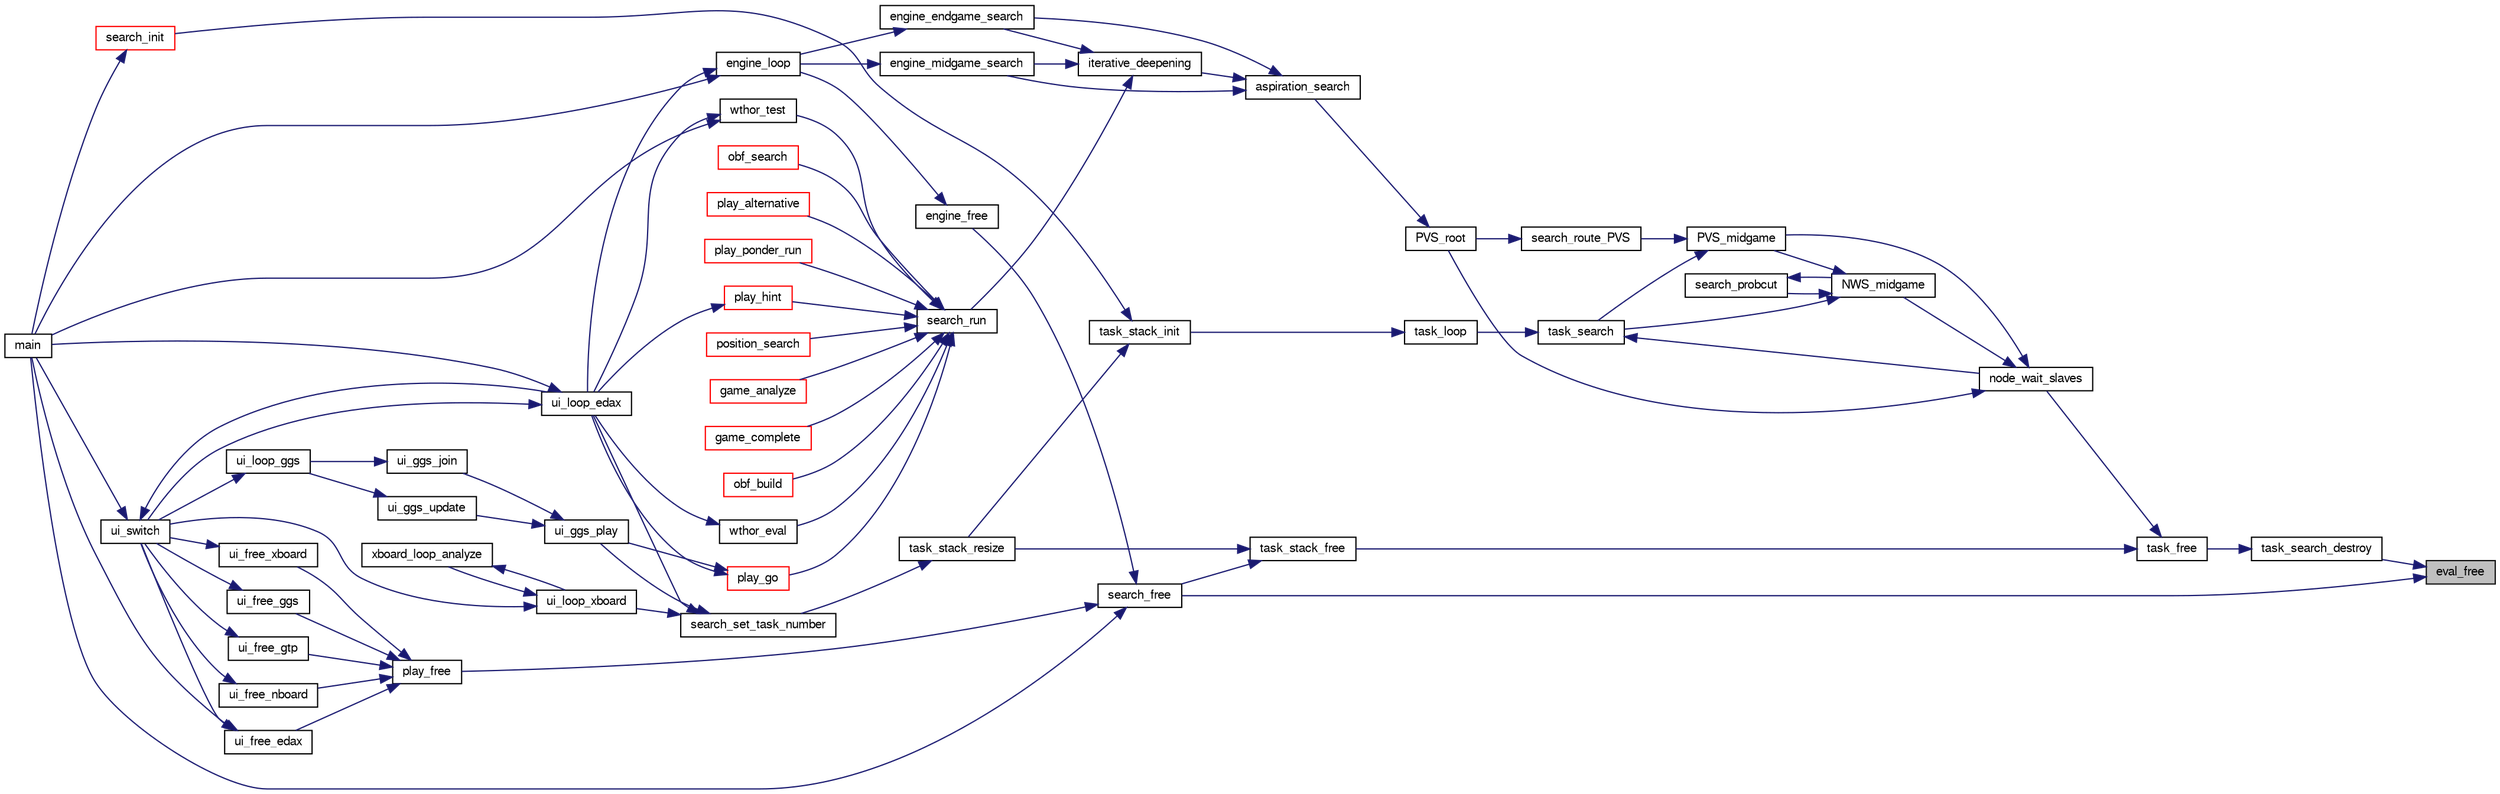 digraph "eval_free"
{
 // LATEX_PDF_SIZE
  bgcolor="transparent";
  edge [fontname="FreeSans",fontsize="10",labelfontname="FreeSans",labelfontsize="10"];
  node [fontname="FreeSans",fontsize="10",shape=record];
  rankdir="RL";
  Node1 [label="eval_free",height=0.2,width=0.4,color="black", fillcolor="grey75", style="filled", fontcolor="black",tooltip="Free resources used by the evaluation function."];
  Node1 -> Node2 [dir="back",color="midnightblue",fontsize="10",style="solid",fontname="FreeSans"];
  Node2 [label="search_free",height=0.2,width=0.4,color="black",URL="$search_8c.html#a40c54ba43b59f852d5a56836c1a1005f",tooltip="Free the search allocated ressource."];
  Node2 -> Node3 [dir="back",color="midnightblue",fontsize="10",style="solid",fontname="FreeSans"];
  Node3 [label="engine_free",height=0.2,width=0.4,color="black",URL="$cassio_8c.html#ace9b54892acd610b69834a7c93c182de",tooltip="free resources allocated"];
  Node3 -> Node4 [dir="back",color="midnightblue",fontsize="10",style="solid",fontname="FreeSans"];
  Node4 [label="engine_loop",height=0.2,width=0.4,color="black",URL="$cassio_8c.html#a3c5b977358cdb105de103ac2c2829f01",tooltip="Loop event."];
  Node4 -> Node5 [dir="back",color="midnightblue",fontsize="10",style="solid",fontname="FreeSans"];
  Node5 [label="main",height=0.2,width=0.4,color="black",URL="$main_8c.html#a3c04138a5bfe5d72780bb7e82a18e627",tooltip="edax main function."];
  Node4 -> Node6 [dir="back",color="midnightblue",fontsize="10",style="solid",fontname="FreeSans"];
  Node6 [label="ui_loop_edax",height=0.2,width=0.4,color="black",URL="$edax_8c.html#a2354b96c7688bae32bedb6203d672f50",tooltip="Loop event."];
  Node6 -> Node5 [dir="back",color="midnightblue",fontsize="10",style="solid",fontname="FreeSans"];
  Node6 -> Node7 [dir="back",color="midnightblue",fontsize="10",style="solid",fontname="FreeSans"];
  Node7 [label="ui_switch",height=0.2,width=0.4,color="black",URL="$ui_8c.html#a4234d6b0fd690186ef0ec2fc2eba2d4d",tooltip="Switch between different User Interface."];
  Node7 -> Node5 [dir="back",color="midnightblue",fontsize="10",style="solid",fontname="FreeSans"];
  Node7 -> Node6 [dir="back",color="midnightblue",fontsize="10",style="solid",fontname="FreeSans"];
  Node2 -> Node5 [dir="back",color="midnightblue",fontsize="10",style="solid",fontname="FreeSans"];
  Node2 -> Node8 [dir="back",color="midnightblue",fontsize="10",style="solid",fontname="FreeSans"];
  Node8 [label="play_free",height=0.2,width=0.4,color="black",URL="$play_8c.html#afca3ade928d05cca88124f7b11aee4ab",tooltip="Free resources."];
  Node8 -> Node9 [dir="back",color="midnightblue",fontsize="10",style="solid",fontname="FreeSans"];
  Node9 [label="ui_free_edax",height=0.2,width=0.4,color="black",URL="$edax_8c.html#a8a6bd7ee8b36a8c5a43c6caccbfee76d",tooltip="free resources used by edax protocol."];
  Node9 -> Node5 [dir="back",color="midnightblue",fontsize="10",style="solid",fontname="FreeSans"];
  Node9 -> Node7 [dir="back",color="midnightblue",fontsize="10",style="solid",fontname="FreeSans"];
  Node8 -> Node10 [dir="back",color="midnightblue",fontsize="10",style="solid",fontname="FreeSans"];
  Node10 [label="ui_free_ggs",height=0.2,width=0.4,color="black",URL="$ggs_8c.html#a11a93d97dfbb2f94da3ca253f9f6ad37",tooltip="ui_free_ggs"];
  Node10 -> Node7 [dir="back",color="midnightblue",fontsize="10",style="solid",fontname="FreeSans"];
  Node8 -> Node11 [dir="back",color="midnightblue",fontsize="10",style="solid",fontname="FreeSans"];
  Node11 [label="ui_free_gtp",height=0.2,width=0.4,color="black",URL="$gtp_8c.html#afd9cfc8bbddb89ce7ad447c4fc3a70f9",tooltip="free resources used by edax protocol"];
  Node11 -> Node7 [dir="back",color="midnightblue",fontsize="10",style="solid",fontname="FreeSans"];
  Node8 -> Node12 [dir="back",color="midnightblue",fontsize="10",style="solid",fontname="FreeSans"];
  Node12 [label="ui_free_nboard",height=0.2,width=0.4,color="black",URL="$nboard_8c.html#afb0065ce4534f228a398a6fbbe9fc10c",tooltip="free resources used by edax protocol"];
  Node12 -> Node7 [dir="back",color="midnightblue",fontsize="10",style="solid",fontname="FreeSans"];
  Node8 -> Node13 [dir="back",color="midnightblue",fontsize="10",style="solid",fontname="FreeSans"];
  Node13 [label="ui_free_xboard",height=0.2,width=0.4,color="black",URL="$ui_8h.html#a0e17e7032e6f7e58e8fe9ae0ca0343da",tooltip="free resources used by xboard protocol."];
  Node13 -> Node7 [dir="back",color="midnightblue",fontsize="10",style="solid",fontname="FreeSans"];
  Node1 -> Node14 [dir="back",color="midnightblue",fontsize="10",style="solid",fontname="FreeSans"];
  Node14 [label="task_search_destroy",height=0.2,width=0.4,color="black",URL="$ybwc_8c.html#aeb7bd64f0f200af48220e3dc4fc4c168",tooltip="Free a search structure of a task."];
  Node14 -> Node15 [dir="back",color="midnightblue",fontsize="10",style="solid",fontname="FreeSans"];
  Node15 [label="task_free",height=0.2,width=0.4,color="black",URL="$ybwc_8c.html#a7ac944c5b45b2c8870c2eea4d4a140bb",tooltip="Free resources used by a task."];
  Node15 -> Node16 [dir="back",color="midnightblue",fontsize="10",style="solid",fontname="FreeSans"];
  Node16 [label="node_wait_slaves",height=0.2,width=0.4,color="black",URL="$ybwc_8c.html#a6cab65bf7dade2f8653a2e3276b89c78",tooltip="Wait for slaves termination."];
  Node16 -> Node17 [dir="back",color="midnightblue",fontsize="10",style="solid",fontname="FreeSans"];
  Node17 [label="NWS_midgame",height=0.2,width=0.4,color="black",URL="$midgame_8c.html#a124e89d53abb00ee28a9f3135b5682dc",tooltip="Evaluate a midgame position with a Null Window Search algorithm."];
  Node17 -> Node18 [dir="back",color="midnightblue",fontsize="10",style="solid",fontname="FreeSans"];
  Node18 [label="PVS_midgame",height=0.2,width=0.4,color="black",URL="$midgame_8c.html#a356424012da8237d13afb64450c0fb33",tooltip="Evaluate a position with a deep Principal Variation Search algorithm."];
  Node18 -> Node19 [dir="back",color="midnightblue",fontsize="10",style="solid",fontname="FreeSans"];
  Node19 [label="search_route_PVS",height=0.2,width=0.4,color="black",URL="$root_8c.html#ab2e5830644a88819b823d90fd9878d4d",tooltip="Reroute the PVS between midgame,endgame or terminal PVS."];
  Node19 -> Node20 [dir="back",color="midnightblue",fontsize="10",style="solid",fontname="FreeSans"];
  Node20 [label="PVS_root",height=0.2,width=0.4,color="black",URL="$root_8c.html#a1367650ce57b9632f862da187074edb7",tooltip="Principal Variation Search algorithm at the root of the tree."];
  Node20 -> Node21 [dir="back",color="midnightblue",fontsize="10",style="solid",fontname="FreeSans"];
  Node21 [label="aspiration_search",height=0.2,width=0.4,color="black",URL="$root_8c.html#ad7e7acc5e26be0248b45eff34678ee3b",tooltip="Aspiration window."];
  Node21 -> Node22 [dir="back",color="midnightblue",fontsize="10",style="solid",fontname="FreeSans"];
  Node22 [label="engine_endgame_search",height=0.2,width=0.4,color="black",URL="$cassio_8c.html#a59118e647ced4f05560b431b30ad73b9",tooltip="Endgame search."];
  Node22 -> Node4 [dir="back",color="midnightblue",fontsize="10",style="solid",fontname="FreeSans"];
  Node21 -> Node23 [dir="back",color="midnightblue",fontsize="10",style="solid",fontname="FreeSans"];
  Node23 [label="engine_midgame_search",height=0.2,width=0.4,color="black",URL="$cassio_8c.html#a71ebe2bfb187238a48c94edd82cb3024",tooltip="Midgame search."];
  Node23 -> Node4 [dir="back",color="midnightblue",fontsize="10",style="solid",fontname="FreeSans"];
  Node21 -> Node24 [dir="back",color="midnightblue",fontsize="10",style="solid",fontname="FreeSans"];
  Node24 [label="iterative_deepening",height=0.2,width=0.4,color="black",URL="$root_8c.html#a0e77250a21e5f5d70917a5356c22f5f3",tooltip="Iterative deepening."];
  Node24 -> Node22 [dir="back",color="midnightblue",fontsize="10",style="solid",fontname="FreeSans"];
  Node24 -> Node23 [dir="back",color="midnightblue",fontsize="10",style="solid",fontname="FreeSans"];
  Node24 -> Node25 [dir="back",color="midnightblue",fontsize="10",style="solid",fontname="FreeSans"];
  Node25 [label="search_run",height=0.2,width=0.4,color="black",URL="$root_8c.html#ae8b727693fc7a90e504bd8abec158c84",tooltip="Search the bestmove of a given board."];
  Node25 -> Node26 [dir="back",color="midnightblue",fontsize="10",style="solid",fontname="FreeSans"];
  Node26 [label="game_analyze",height=0.2,width=0.4,color="red",URL="$game_8c.html#a17775ff0efa3d8592bed935dedb31a45",tooltip="Analyze an endgame."];
  Node25 -> Node30 [dir="back",color="midnightblue",fontsize="10",style="solid",fontname="FreeSans"];
  Node30 [label="game_complete",height=0.2,width=0.4,color="red",URL="$game_8c.html#a2478745958cb21430866a4ea503274df",tooltip="Terminate an unfinished game."];
  Node25 -> Node32 [dir="back",color="midnightblue",fontsize="10",style="solid",fontname="FreeSans"];
  Node32 [label="obf_build",height=0.2,width=0.4,color="red",URL="$obftest_8c.html#a6ed0f135c4cf4021e18eb1a965a72bfa",tooltip="Build an OBF structure."];
  Node25 -> Node34 [dir="back",color="midnightblue",fontsize="10",style="solid",fontname="FreeSans"];
  Node34 [label="obf_search",height=0.2,width=0.4,color="red",URL="$obftest_8c.html#ab9783a5ca8dc9d2b69ed9ae61945bbfb",tooltip="Analyze an OBF structure."];
  Node25 -> Node37 [dir="back",color="midnightblue",fontsize="10",style="solid",fontname="FreeSans"];
  Node37 [label="play_alternative",height=0.2,width=0.4,color="red",URL="$play_8c.html#ab220e1e3acf69015cd2e2b32abbdbaae",tooltip="Seek for the best alternative move."];
  Node25 -> Node39 [dir="back",color="midnightblue",fontsize="10",style="solid",fontname="FreeSans"];
  Node39 [label="play_go",height=0.2,width=0.4,color="red",URL="$play_8c.html#aeba64a0b6660a04cff93da447da3f746",tooltip="Start thinking."];
  Node39 -> Node40 [dir="back",color="midnightblue",fontsize="10",style="solid",fontname="FreeSans"];
  Node40 [label="ui_ggs_play",height=0.2,width=0.4,color="black",URL="$ggs_8c.html#a55704d516945d0fc38a4aae02fca1bfe",tooltip="ui_ggs_play"];
  Node40 -> Node41 [dir="back",color="midnightblue",fontsize="10",style="solid",fontname="FreeSans"];
  Node41 [label="ui_ggs_join",height=0.2,width=0.4,color="black",URL="$ggs_8c.html#afc8b9c7d5dd5c68bdabac6790ff83aff",tooltip="ui_ggs_join"];
  Node41 -> Node42 [dir="back",color="midnightblue",fontsize="10",style="solid",fontname="FreeSans"];
  Node42 [label="ui_loop_ggs",height=0.2,width=0.4,color="black",URL="$ggs_8c.html#a245d5c8f964506584b8d505c7305eb94",tooltip="ui_loop_ggs"];
  Node42 -> Node7 [dir="back",color="midnightblue",fontsize="10",style="solid",fontname="FreeSans"];
  Node40 -> Node43 [dir="back",color="midnightblue",fontsize="10",style="solid",fontname="FreeSans"];
  Node43 [label="ui_ggs_update",height=0.2,width=0.4,color="black",URL="$ggs_8c.html#add208abcf5430b768477f3ea02a2b139",tooltip="ui_ggs_update"];
  Node43 -> Node42 [dir="back",color="midnightblue",fontsize="10",style="solid",fontname="FreeSans"];
  Node39 -> Node6 [dir="back",color="midnightblue",fontsize="10",style="solid",fontname="FreeSans"];
  Node25 -> Node49 [dir="back",color="midnightblue",fontsize="10",style="solid",fontname="FreeSans"];
  Node49 [label="play_hint",height=0.2,width=0.4,color="red",URL="$play_8c.html#a331a1824215c3c7be0241fe0e2d4da57",tooltip="Start thinking."];
  Node49 -> Node6 [dir="back",color="midnightblue",fontsize="10",style="solid",fontname="FreeSans"];
  Node25 -> Node50 [dir="back",color="midnightblue",fontsize="10",style="solid",fontname="FreeSans"];
  Node50 [label="play_ponder_run",height=0.2,width=0.4,color="red",URL="$play_8c.html#a6a826d8e8634b46e269daeed05de785c",tooltip="do ponderation."];
  Node25 -> Node54 [dir="back",color="midnightblue",fontsize="10",style="solid",fontname="FreeSans"];
  Node54 [label="position_search",height=0.2,width=0.4,color="red",URL="$book_8c.html#ad3b2686173649c214c8349e5e3da0aca",tooltip="Evaluate a position."];
  Node25 -> Node79 [dir="back",color="midnightblue",fontsize="10",style="solid",fontname="FreeSans"];
  Node79 [label="wthor_eval",height=0.2,width=0.4,color="black",URL="$base_8c.html#a86b72b1d7f3ee47ec62cbb618546ec70",tooltip="Test Eval with a wthor base."];
  Node79 -> Node6 [dir="back",color="midnightblue",fontsize="10",style="solid",fontname="FreeSans"];
  Node25 -> Node29 [dir="back",color="midnightblue",fontsize="10",style="solid",fontname="FreeSans"];
  Node29 [label="wthor_test",height=0.2,width=0.4,color="black",URL="$base_8c.html#acd4aaf9717e79148da6c763b1c022016",tooltip="Test Search with a wthor base."];
  Node29 -> Node5 [dir="back",color="midnightblue",fontsize="10",style="solid",fontname="FreeSans"];
  Node29 -> Node6 [dir="back",color="midnightblue",fontsize="10",style="solid",fontname="FreeSans"];
  Node18 -> Node80 [dir="back",color="midnightblue",fontsize="10",style="solid",fontname="FreeSans"];
  Node80 [label="task_search",height=0.2,width=0.4,color="black",URL="$ybwc_8c.html#aaa4fc1461e78cd5569318f9e19399e50",tooltip="A parallel search within a Task structure."];
  Node80 -> Node16 [dir="back",color="midnightblue",fontsize="10",style="solid",fontname="FreeSans"];
  Node80 -> Node81 [dir="back",color="midnightblue",fontsize="10",style="solid",fontname="FreeSans"];
  Node81 [label="task_loop",height=0.2,width=0.4,color="black",URL="$ybwc_8c.html#a6b16943d9461c507b37a3228768e840d",tooltip="The main loop runned by a task."];
  Node81 -> Node82 [dir="back",color="midnightblue",fontsize="10",style="solid",fontname="FreeSans"];
  Node82 [label="task_stack_init",height=0.2,width=0.4,color="black",URL="$ybwc_8c.html#a9cb14f779a1d8a9e62b7f7acdbd0eebe",tooltip="Initialize the stack of tasks."];
  Node82 -> Node83 [dir="back",color="midnightblue",fontsize="10",style="solid",fontname="FreeSans"];
  Node83 [label="search_init",height=0.2,width=0.4,color="red",URL="$search_8c.html#a1b7d29da171f6927ea8212ee768f37c9",tooltip="Init the main search."];
  Node83 -> Node5 [dir="back",color="midnightblue",fontsize="10",style="solid",fontname="FreeSans"];
  Node82 -> Node87 [dir="back",color="midnightblue",fontsize="10",style="solid",fontname="FreeSans"];
  Node87 [label="task_stack_resize",height=0.2,width=0.4,color="black",URL="$ybwc_8c.html#a95a724079314f7b0fa62a0d83ad74541",tooltip="Resize the stack of tasks."];
  Node87 -> Node88 [dir="back",color="midnightblue",fontsize="10",style="solid",fontname="FreeSans"];
  Node88 [label="search_set_task_number",height=0.2,width=0.4,color="black",URL="$search_8c.html#a68cd7675b74d22fc78ce88467e02d6ab",tooltip="Change the number of task."];
  Node88 -> Node40 [dir="back",color="midnightblue",fontsize="10",style="solid",fontname="FreeSans"];
  Node88 -> Node6 [dir="back",color="midnightblue",fontsize="10",style="solid",fontname="FreeSans"];
  Node88 -> Node47 [dir="back",color="midnightblue",fontsize="10",style="solid",fontname="FreeSans"];
  Node47 [label="ui_loop_xboard",height=0.2,width=0.4,color="black",URL="$ui_8h.html#af80ec70d3d08eb4c17c84d3997aaba0f",tooltip="Loop event."];
  Node47 -> Node7 [dir="back",color="midnightblue",fontsize="10",style="solid",fontname="FreeSans"];
  Node47 -> Node48 [dir="back",color="midnightblue",fontsize="10",style="solid",fontname="FreeSans"];
  Node48 [label="xboard_loop_analyze",height=0.2,width=0.4,color="black",URL="$xboard_8c.html#a6ec4f7e4a6e59e32b5eb95b566f098c8",tooltip="Analyze."];
  Node48 -> Node47 [dir="back",color="midnightblue",fontsize="10",style="solid",fontname="FreeSans"];
  Node17 -> Node89 [dir="back",color="midnightblue",fontsize="10",style="solid",fontname="FreeSans"];
  Node89 [label="search_probcut",height=0.2,width=0.4,color="black",URL="$midgame_8c.html#a232fed82bb28cdcc18d59d1cfecab0f1",tooltip="Probcut."];
  Node89 -> Node17 [dir="back",color="midnightblue",fontsize="10",style="solid",fontname="FreeSans"];
  Node17 -> Node80 [dir="back",color="midnightblue",fontsize="10",style="solid",fontname="FreeSans"];
  Node16 -> Node18 [dir="back",color="midnightblue",fontsize="10",style="solid",fontname="FreeSans"];
  Node16 -> Node20 [dir="back",color="midnightblue",fontsize="10",style="solid",fontname="FreeSans"];
  Node15 -> Node90 [dir="back",color="midnightblue",fontsize="10",style="solid",fontname="FreeSans"];
  Node90 [label="task_stack_free",height=0.2,width=0.4,color="black",URL="$ybwc_8c.html#a014d09308199e359679ee70d35346b97",tooltip="Free resources used by the stack of tasks."];
  Node90 -> Node2 [dir="back",color="midnightblue",fontsize="10",style="solid",fontname="FreeSans"];
  Node90 -> Node87 [dir="back",color="midnightblue",fontsize="10",style="solid",fontname="FreeSans"];
}
